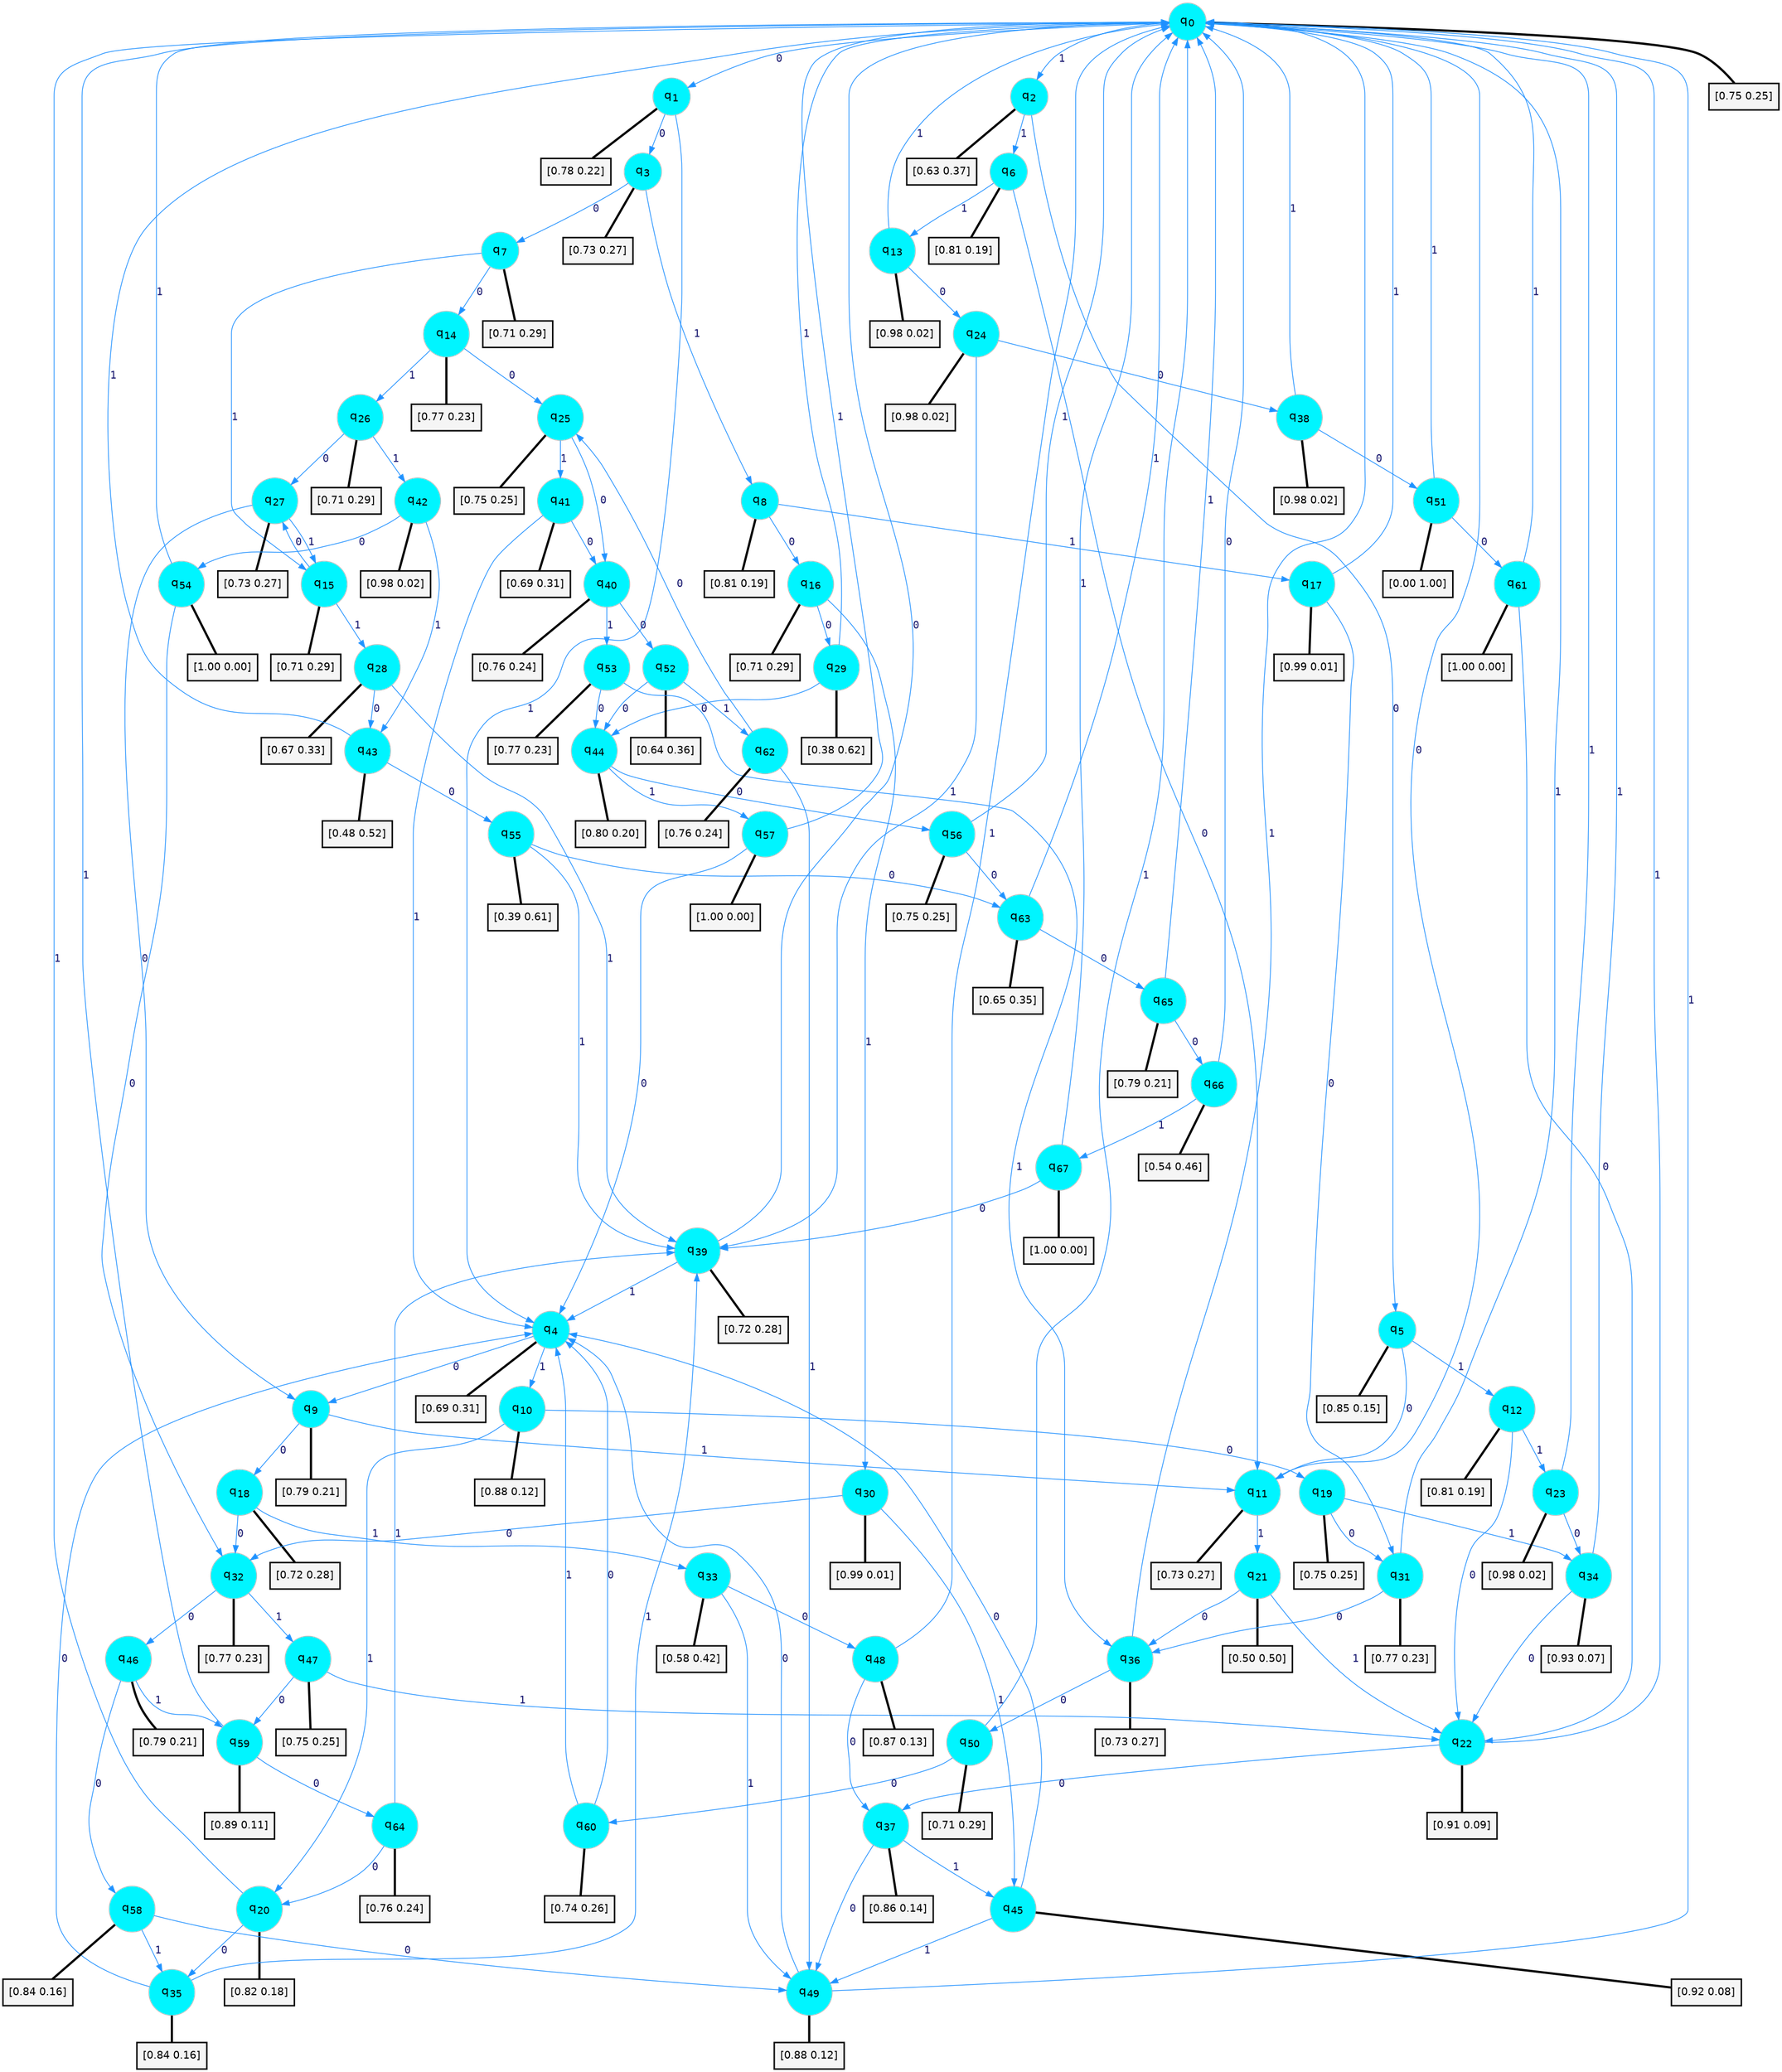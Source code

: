 digraph G {
graph [
bgcolor=transparent, dpi=300, rankdir=TD, size="40,25"];
node [
color=gray, fillcolor=turquoise1, fontcolor=black, fontname=Helvetica, fontsize=16, fontweight=bold, shape=circle, style=filled];
edge [
arrowsize=1, color=dodgerblue1, fontcolor=midnightblue, fontname=courier, fontweight=bold, penwidth=1, style=solid, weight=20];
0[label=<q<SUB>0</SUB>>];
1[label=<q<SUB>1</SUB>>];
2[label=<q<SUB>2</SUB>>];
3[label=<q<SUB>3</SUB>>];
4[label=<q<SUB>4</SUB>>];
5[label=<q<SUB>5</SUB>>];
6[label=<q<SUB>6</SUB>>];
7[label=<q<SUB>7</SUB>>];
8[label=<q<SUB>8</SUB>>];
9[label=<q<SUB>9</SUB>>];
10[label=<q<SUB>10</SUB>>];
11[label=<q<SUB>11</SUB>>];
12[label=<q<SUB>12</SUB>>];
13[label=<q<SUB>13</SUB>>];
14[label=<q<SUB>14</SUB>>];
15[label=<q<SUB>15</SUB>>];
16[label=<q<SUB>16</SUB>>];
17[label=<q<SUB>17</SUB>>];
18[label=<q<SUB>18</SUB>>];
19[label=<q<SUB>19</SUB>>];
20[label=<q<SUB>20</SUB>>];
21[label=<q<SUB>21</SUB>>];
22[label=<q<SUB>22</SUB>>];
23[label=<q<SUB>23</SUB>>];
24[label=<q<SUB>24</SUB>>];
25[label=<q<SUB>25</SUB>>];
26[label=<q<SUB>26</SUB>>];
27[label=<q<SUB>27</SUB>>];
28[label=<q<SUB>28</SUB>>];
29[label=<q<SUB>29</SUB>>];
30[label=<q<SUB>30</SUB>>];
31[label=<q<SUB>31</SUB>>];
32[label=<q<SUB>32</SUB>>];
33[label=<q<SUB>33</SUB>>];
34[label=<q<SUB>34</SUB>>];
35[label=<q<SUB>35</SUB>>];
36[label=<q<SUB>36</SUB>>];
37[label=<q<SUB>37</SUB>>];
38[label=<q<SUB>38</SUB>>];
39[label=<q<SUB>39</SUB>>];
40[label=<q<SUB>40</SUB>>];
41[label=<q<SUB>41</SUB>>];
42[label=<q<SUB>42</SUB>>];
43[label=<q<SUB>43</SUB>>];
44[label=<q<SUB>44</SUB>>];
45[label=<q<SUB>45</SUB>>];
46[label=<q<SUB>46</SUB>>];
47[label=<q<SUB>47</SUB>>];
48[label=<q<SUB>48</SUB>>];
49[label=<q<SUB>49</SUB>>];
50[label=<q<SUB>50</SUB>>];
51[label=<q<SUB>51</SUB>>];
52[label=<q<SUB>52</SUB>>];
53[label=<q<SUB>53</SUB>>];
54[label=<q<SUB>54</SUB>>];
55[label=<q<SUB>55</SUB>>];
56[label=<q<SUB>56</SUB>>];
57[label=<q<SUB>57</SUB>>];
58[label=<q<SUB>58</SUB>>];
59[label=<q<SUB>59</SUB>>];
60[label=<q<SUB>60</SUB>>];
61[label=<q<SUB>61</SUB>>];
62[label=<q<SUB>62</SUB>>];
63[label=<q<SUB>63</SUB>>];
64[label=<q<SUB>64</SUB>>];
65[label=<q<SUB>65</SUB>>];
66[label=<q<SUB>66</SUB>>];
67[label=<q<SUB>67</SUB>>];
68[label="[0.75 0.25]", shape=box,fontcolor=black, fontname=Helvetica, fontsize=14, penwidth=2, fillcolor=whitesmoke,color=black];
69[label="[0.78 0.22]", shape=box,fontcolor=black, fontname=Helvetica, fontsize=14, penwidth=2, fillcolor=whitesmoke,color=black];
70[label="[0.63 0.37]", shape=box,fontcolor=black, fontname=Helvetica, fontsize=14, penwidth=2, fillcolor=whitesmoke,color=black];
71[label="[0.73 0.27]", shape=box,fontcolor=black, fontname=Helvetica, fontsize=14, penwidth=2, fillcolor=whitesmoke,color=black];
72[label="[0.69 0.31]", shape=box,fontcolor=black, fontname=Helvetica, fontsize=14, penwidth=2, fillcolor=whitesmoke,color=black];
73[label="[0.85 0.15]", shape=box,fontcolor=black, fontname=Helvetica, fontsize=14, penwidth=2, fillcolor=whitesmoke,color=black];
74[label="[0.81 0.19]", shape=box,fontcolor=black, fontname=Helvetica, fontsize=14, penwidth=2, fillcolor=whitesmoke,color=black];
75[label="[0.71 0.29]", shape=box,fontcolor=black, fontname=Helvetica, fontsize=14, penwidth=2, fillcolor=whitesmoke,color=black];
76[label="[0.81 0.19]", shape=box,fontcolor=black, fontname=Helvetica, fontsize=14, penwidth=2, fillcolor=whitesmoke,color=black];
77[label="[0.79 0.21]", shape=box,fontcolor=black, fontname=Helvetica, fontsize=14, penwidth=2, fillcolor=whitesmoke,color=black];
78[label="[0.88 0.12]", shape=box,fontcolor=black, fontname=Helvetica, fontsize=14, penwidth=2, fillcolor=whitesmoke,color=black];
79[label="[0.73 0.27]", shape=box,fontcolor=black, fontname=Helvetica, fontsize=14, penwidth=2, fillcolor=whitesmoke,color=black];
80[label="[0.81 0.19]", shape=box,fontcolor=black, fontname=Helvetica, fontsize=14, penwidth=2, fillcolor=whitesmoke,color=black];
81[label="[0.98 0.02]", shape=box,fontcolor=black, fontname=Helvetica, fontsize=14, penwidth=2, fillcolor=whitesmoke,color=black];
82[label="[0.77 0.23]", shape=box,fontcolor=black, fontname=Helvetica, fontsize=14, penwidth=2, fillcolor=whitesmoke,color=black];
83[label="[0.71 0.29]", shape=box,fontcolor=black, fontname=Helvetica, fontsize=14, penwidth=2, fillcolor=whitesmoke,color=black];
84[label="[0.71 0.29]", shape=box,fontcolor=black, fontname=Helvetica, fontsize=14, penwidth=2, fillcolor=whitesmoke,color=black];
85[label="[0.99 0.01]", shape=box,fontcolor=black, fontname=Helvetica, fontsize=14, penwidth=2, fillcolor=whitesmoke,color=black];
86[label="[0.72 0.28]", shape=box,fontcolor=black, fontname=Helvetica, fontsize=14, penwidth=2, fillcolor=whitesmoke,color=black];
87[label="[0.75 0.25]", shape=box,fontcolor=black, fontname=Helvetica, fontsize=14, penwidth=2, fillcolor=whitesmoke,color=black];
88[label="[0.82 0.18]", shape=box,fontcolor=black, fontname=Helvetica, fontsize=14, penwidth=2, fillcolor=whitesmoke,color=black];
89[label="[0.50 0.50]", shape=box,fontcolor=black, fontname=Helvetica, fontsize=14, penwidth=2, fillcolor=whitesmoke,color=black];
90[label="[0.91 0.09]", shape=box,fontcolor=black, fontname=Helvetica, fontsize=14, penwidth=2, fillcolor=whitesmoke,color=black];
91[label="[0.98 0.02]", shape=box,fontcolor=black, fontname=Helvetica, fontsize=14, penwidth=2, fillcolor=whitesmoke,color=black];
92[label="[0.98 0.02]", shape=box,fontcolor=black, fontname=Helvetica, fontsize=14, penwidth=2, fillcolor=whitesmoke,color=black];
93[label="[0.75 0.25]", shape=box,fontcolor=black, fontname=Helvetica, fontsize=14, penwidth=2, fillcolor=whitesmoke,color=black];
94[label="[0.71 0.29]", shape=box,fontcolor=black, fontname=Helvetica, fontsize=14, penwidth=2, fillcolor=whitesmoke,color=black];
95[label="[0.73 0.27]", shape=box,fontcolor=black, fontname=Helvetica, fontsize=14, penwidth=2, fillcolor=whitesmoke,color=black];
96[label="[0.67 0.33]", shape=box,fontcolor=black, fontname=Helvetica, fontsize=14, penwidth=2, fillcolor=whitesmoke,color=black];
97[label="[0.38 0.62]", shape=box,fontcolor=black, fontname=Helvetica, fontsize=14, penwidth=2, fillcolor=whitesmoke,color=black];
98[label="[0.99 0.01]", shape=box,fontcolor=black, fontname=Helvetica, fontsize=14, penwidth=2, fillcolor=whitesmoke,color=black];
99[label="[0.77 0.23]", shape=box,fontcolor=black, fontname=Helvetica, fontsize=14, penwidth=2, fillcolor=whitesmoke,color=black];
100[label="[0.77 0.23]", shape=box,fontcolor=black, fontname=Helvetica, fontsize=14, penwidth=2, fillcolor=whitesmoke,color=black];
101[label="[0.58 0.42]", shape=box,fontcolor=black, fontname=Helvetica, fontsize=14, penwidth=2, fillcolor=whitesmoke,color=black];
102[label="[0.93 0.07]", shape=box,fontcolor=black, fontname=Helvetica, fontsize=14, penwidth=2, fillcolor=whitesmoke,color=black];
103[label="[0.84 0.16]", shape=box,fontcolor=black, fontname=Helvetica, fontsize=14, penwidth=2, fillcolor=whitesmoke,color=black];
104[label="[0.73 0.27]", shape=box,fontcolor=black, fontname=Helvetica, fontsize=14, penwidth=2, fillcolor=whitesmoke,color=black];
105[label="[0.86 0.14]", shape=box,fontcolor=black, fontname=Helvetica, fontsize=14, penwidth=2, fillcolor=whitesmoke,color=black];
106[label="[0.98 0.02]", shape=box,fontcolor=black, fontname=Helvetica, fontsize=14, penwidth=2, fillcolor=whitesmoke,color=black];
107[label="[0.72 0.28]", shape=box,fontcolor=black, fontname=Helvetica, fontsize=14, penwidth=2, fillcolor=whitesmoke,color=black];
108[label="[0.76 0.24]", shape=box,fontcolor=black, fontname=Helvetica, fontsize=14, penwidth=2, fillcolor=whitesmoke,color=black];
109[label="[0.69 0.31]", shape=box,fontcolor=black, fontname=Helvetica, fontsize=14, penwidth=2, fillcolor=whitesmoke,color=black];
110[label="[0.98 0.02]", shape=box,fontcolor=black, fontname=Helvetica, fontsize=14, penwidth=2, fillcolor=whitesmoke,color=black];
111[label="[0.48 0.52]", shape=box,fontcolor=black, fontname=Helvetica, fontsize=14, penwidth=2, fillcolor=whitesmoke,color=black];
112[label="[0.80 0.20]", shape=box,fontcolor=black, fontname=Helvetica, fontsize=14, penwidth=2, fillcolor=whitesmoke,color=black];
113[label="[0.92 0.08]", shape=box,fontcolor=black, fontname=Helvetica, fontsize=14, penwidth=2, fillcolor=whitesmoke,color=black];
114[label="[0.79 0.21]", shape=box,fontcolor=black, fontname=Helvetica, fontsize=14, penwidth=2, fillcolor=whitesmoke,color=black];
115[label="[0.75 0.25]", shape=box,fontcolor=black, fontname=Helvetica, fontsize=14, penwidth=2, fillcolor=whitesmoke,color=black];
116[label="[0.87 0.13]", shape=box,fontcolor=black, fontname=Helvetica, fontsize=14, penwidth=2, fillcolor=whitesmoke,color=black];
117[label="[0.88 0.12]", shape=box,fontcolor=black, fontname=Helvetica, fontsize=14, penwidth=2, fillcolor=whitesmoke,color=black];
118[label="[0.71 0.29]", shape=box,fontcolor=black, fontname=Helvetica, fontsize=14, penwidth=2, fillcolor=whitesmoke,color=black];
119[label="[0.00 1.00]", shape=box,fontcolor=black, fontname=Helvetica, fontsize=14, penwidth=2, fillcolor=whitesmoke,color=black];
120[label="[0.64 0.36]", shape=box,fontcolor=black, fontname=Helvetica, fontsize=14, penwidth=2, fillcolor=whitesmoke,color=black];
121[label="[0.77 0.23]", shape=box,fontcolor=black, fontname=Helvetica, fontsize=14, penwidth=2, fillcolor=whitesmoke,color=black];
122[label="[1.00 0.00]", shape=box,fontcolor=black, fontname=Helvetica, fontsize=14, penwidth=2, fillcolor=whitesmoke,color=black];
123[label="[0.39 0.61]", shape=box,fontcolor=black, fontname=Helvetica, fontsize=14, penwidth=2, fillcolor=whitesmoke,color=black];
124[label="[0.75 0.25]", shape=box,fontcolor=black, fontname=Helvetica, fontsize=14, penwidth=2, fillcolor=whitesmoke,color=black];
125[label="[1.00 0.00]", shape=box,fontcolor=black, fontname=Helvetica, fontsize=14, penwidth=2, fillcolor=whitesmoke,color=black];
126[label="[0.84 0.16]", shape=box,fontcolor=black, fontname=Helvetica, fontsize=14, penwidth=2, fillcolor=whitesmoke,color=black];
127[label="[0.89 0.11]", shape=box,fontcolor=black, fontname=Helvetica, fontsize=14, penwidth=2, fillcolor=whitesmoke,color=black];
128[label="[0.74 0.26]", shape=box,fontcolor=black, fontname=Helvetica, fontsize=14, penwidth=2, fillcolor=whitesmoke,color=black];
129[label="[1.00 0.00]", shape=box,fontcolor=black, fontname=Helvetica, fontsize=14, penwidth=2, fillcolor=whitesmoke,color=black];
130[label="[0.76 0.24]", shape=box,fontcolor=black, fontname=Helvetica, fontsize=14, penwidth=2, fillcolor=whitesmoke,color=black];
131[label="[0.65 0.35]", shape=box,fontcolor=black, fontname=Helvetica, fontsize=14, penwidth=2, fillcolor=whitesmoke,color=black];
132[label="[0.76 0.24]", shape=box,fontcolor=black, fontname=Helvetica, fontsize=14, penwidth=2, fillcolor=whitesmoke,color=black];
133[label="[0.79 0.21]", shape=box,fontcolor=black, fontname=Helvetica, fontsize=14, penwidth=2, fillcolor=whitesmoke,color=black];
134[label="[0.54 0.46]", shape=box,fontcolor=black, fontname=Helvetica, fontsize=14, penwidth=2, fillcolor=whitesmoke,color=black];
135[label="[1.00 0.00]", shape=box,fontcolor=black, fontname=Helvetica, fontsize=14, penwidth=2, fillcolor=whitesmoke,color=black];
0->1 [label=0];
0->2 [label=1];
0->68 [arrowhead=none, penwidth=3,color=black];
1->3 [label=0];
1->4 [label=1];
1->69 [arrowhead=none, penwidth=3,color=black];
2->5 [label=0];
2->6 [label=1];
2->70 [arrowhead=none, penwidth=3,color=black];
3->7 [label=0];
3->8 [label=1];
3->71 [arrowhead=none, penwidth=3,color=black];
4->9 [label=0];
4->10 [label=1];
4->72 [arrowhead=none, penwidth=3,color=black];
5->11 [label=0];
5->12 [label=1];
5->73 [arrowhead=none, penwidth=3,color=black];
6->11 [label=0];
6->13 [label=1];
6->74 [arrowhead=none, penwidth=3,color=black];
7->14 [label=0];
7->15 [label=1];
7->75 [arrowhead=none, penwidth=3,color=black];
8->16 [label=0];
8->17 [label=1];
8->76 [arrowhead=none, penwidth=3,color=black];
9->18 [label=0];
9->11 [label=1];
9->77 [arrowhead=none, penwidth=3,color=black];
10->19 [label=0];
10->20 [label=1];
10->78 [arrowhead=none, penwidth=3,color=black];
11->0 [label=0];
11->21 [label=1];
11->79 [arrowhead=none, penwidth=3,color=black];
12->22 [label=0];
12->23 [label=1];
12->80 [arrowhead=none, penwidth=3,color=black];
13->24 [label=0];
13->0 [label=1];
13->81 [arrowhead=none, penwidth=3,color=black];
14->25 [label=0];
14->26 [label=1];
14->82 [arrowhead=none, penwidth=3,color=black];
15->27 [label=0];
15->28 [label=1];
15->83 [arrowhead=none, penwidth=3,color=black];
16->29 [label=0];
16->30 [label=1];
16->84 [arrowhead=none, penwidth=3,color=black];
17->31 [label=0];
17->0 [label=1];
17->85 [arrowhead=none, penwidth=3,color=black];
18->32 [label=0];
18->33 [label=1];
18->86 [arrowhead=none, penwidth=3,color=black];
19->31 [label=0];
19->34 [label=1];
19->87 [arrowhead=none, penwidth=3,color=black];
20->35 [label=0];
20->0 [label=1];
20->88 [arrowhead=none, penwidth=3,color=black];
21->36 [label=0];
21->22 [label=1];
21->89 [arrowhead=none, penwidth=3,color=black];
22->37 [label=0];
22->0 [label=1];
22->90 [arrowhead=none, penwidth=3,color=black];
23->34 [label=0];
23->0 [label=1];
23->91 [arrowhead=none, penwidth=3,color=black];
24->38 [label=0];
24->39 [label=1];
24->92 [arrowhead=none, penwidth=3,color=black];
25->40 [label=0];
25->41 [label=1];
25->93 [arrowhead=none, penwidth=3,color=black];
26->27 [label=0];
26->42 [label=1];
26->94 [arrowhead=none, penwidth=3,color=black];
27->9 [label=0];
27->15 [label=1];
27->95 [arrowhead=none, penwidth=3,color=black];
28->43 [label=0];
28->39 [label=1];
28->96 [arrowhead=none, penwidth=3,color=black];
29->44 [label=0];
29->0 [label=1];
29->97 [arrowhead=none, penwidth=3,color=black];
30->32 [label=0];
30->45 [label=1];
30->98 [arrowhead=none, penwidth=3,color=black];
31->36 [label=0];
31->0 [label=1];
31->99 [arrowhead=none, penwidth=3,color=black];
32->46 [label=0];
32->47 [label=1];
32->100 [arrowhead=none, penwidth=3,color=black];
33->48 [label=0];
33->49 [label=1];
33->101 [arrowhead=none, penwidth=3,color=black];
34->22 [label=0];
34->0 [label=1];
34->102 [arrowhead=none, penwidth=3,color=black];
35->4 [label=0];
35->39 [label=1];
35->103 [arrowhead=none, penwidth=3,color=black];
36->50 [label=0];
36->0 [label=1];
36->104 [arrowhead=none, penwidth=3,color=black];
37->49 [label=0];
37->45 [label=1];
37->105 [arrowhead=none, penwidth=3,color=black];
38->51 [label=0];
38->0 [label=1];
38->106 [arrowhead=none, penwidth=3,color=black];
39->0 [label=0];
39->4 [label=1];
39->107 [arrowhead=none, penwidth=3,color=black];
40->52 [label=0];
40->53 [label=1];
40->108 [arrowhead=none, penwidth=3,color=black];
41->40 [label=0];
41->4 [label=1];
41->109 [arrowhead=none, penwidth=3,color=black];
42->54 [label=0];
42->43 [label=1];
42->110 [arrowhead=none, penwidth=3,color=black];
43->55 [label=0];
43->0 [label=1];
43->111 [arrowhead=none, penwidth=3,color=black];
44->56 [label=0];
44->57 [label=1];
44->112 [arrowhead=none, penwidth=3,color=black];
45->4 [label=0];
45->49 [label=1];
45->113 [arrowhead=none, penwidth=3,color=black];
46->58 [label=0];
46->59 [label=1];
46->114 [arrowhead=none, penwidth=3,color=black];
47->59 [label=0];
47->22 [label=1];
47->115 [arrowhead=none, penwidth=3,color=black];
48->37 [label=0];
48->0 [label=1];
48->116 [arrowhead=none, penwidth=3,color=black];
49->4 [label=0];
49->0 [label=1];
49->117 [arrowhead=none, penwidth=3,color=black];
50->60 [label=0];
50->0 [label=1];
50->118 [arrowhead=none, penwidth=3,color=black];
51->61 [label=0];
51->0 [label=1];
51->119 [arrowhead=none, penwidth=3,color=black];
52->44 [label=0];
52->62 [label=1];
52->120 [arrowhead=none, penwidth=3,color=black];
53->44 [label=0];
53->36 [label=1];
53->121 [arrowhead=none, penwidth=3,color=black];
54->32 [label=0];
54->0 [label=1];
54->122 [arrowhead=none, penwidth=3,color=black];
55->63 [label=0];
55->39 [label=1];
55->123 [arrowhead=none, penwidth=3,color=black];
56->63 [label=0];
56->0 [label=1];
56->124 [arrowhead=none, penwidth=3,color=black];
57->4 [label=0];
57->0 [label=1];
57->125 [arrowhead=none, penwidth=3,color=black];
58->49 [label=0];
58->35 [label=1];
58->126 [arrowhead=none, penwidth=3,color=black];
59->64 [label=0];
59->0 [label=1];
59->127 [arrowhead=none, penwidth=3,color=black];
60->4 [label=0];
60->4 [label=1];
60->128 [arrowhead=none, penwidth=3,color=black];
61->22 [label=0];
61->0 [label=1];
61->129 [arrowhead=none, penwidth=3,color=black];
62->25 [label=0];
62->49 [label=1];
62->130 [arrowhead=none, penwidth=3,color=black];
63->65 [label=0];
63->0 [label=1];
63->131 [arrowhead=none, penwidth=3,color=black];
64->20 [label=0];
64->39 [label=1];
64->132 [arrowhead=none, penwidth=3,color=black];
65->66 [label=0];
65->0 [label=1];
65->133 [arrowhead=none, penwidth=3,color=black];
66->0 [label=0];
66->67 [label=1];
66->134 [arrowhead=none, penwidth=3,color=black];
67->39 [label=0];
67->0 [label=1];
67->135 [arrowhead=none, penwidth=3,color=black];
}
